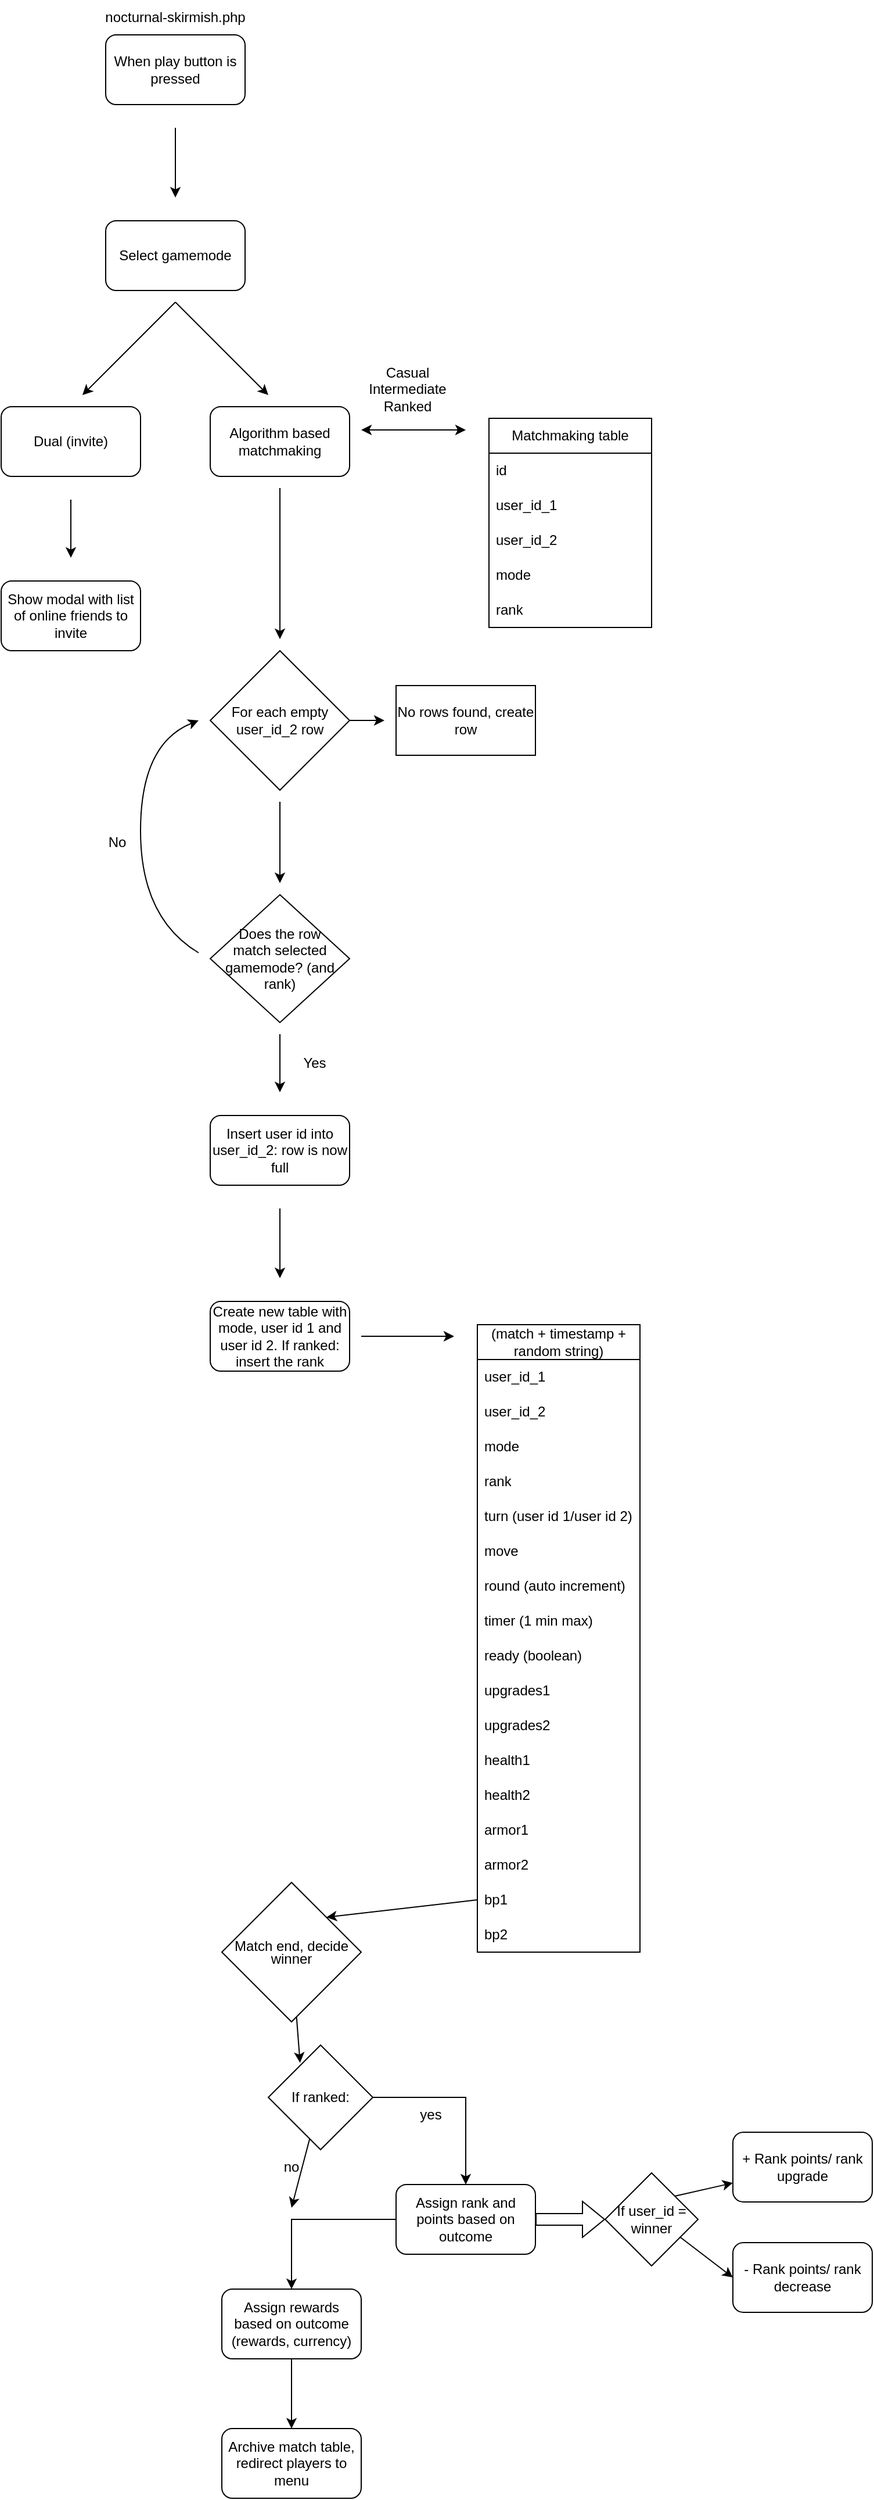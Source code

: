 <mxfile version="26.0.4">
  <diagram name="Page-1" id="myqILL3eeMkwEd0w7rBm">
    <mxGraphModel dx="724" dy="385" grid="1" gridSize="10" guides="1" tooltips="1" connect="1" arrows="1" fold="1" page="1" pageScale="1" pageWidth="850" pageHeight="1100" math="0" shadow="0">
      <root>
        <mxCell id="0" />
        <mxCell id="1" parent="0" />
        <mxCell id="EI8C_f2i3DZrhKItlqoA-1" value="When play button is pressed" style="rounded=1;whiteSpace=wrap;html=1;" vertex="1" parent="1">
          <mxGeometry x="360" y="270" width="120" height="60" as="geometry" />
        </mxCell>
        <mxCell id="EI8C_f2i3DZrhKItlqoA-2" value="nocturnal-skirmish.php" style="text;html=1;align=center;verticalAlign=middle;whiteSpace=wrap;rounded=0;" vertex="1" parent="1">
          <mxGeometry x="345" y="240" width="150" height="30" as="geometry" />
        </mxCell>
        <mxCell id="EI8C_f2i3DZrhKItlqoA-3" value="" style="endArrow=classic;html=1;rounded=0;" edge="1" parent="1">
          <mxGeometry width="50" height="50" relative="1" as="geometry">
            <mxPoint x="420" y="350" as="sourcePoint" />
            <mxPoint x="420" y="410" as="targetPoint" />
          </mxGeometry>
        </mxCell>
        <mxCell id="EI8C_f2i3DZrhKItlqoA-4" value="Select gamemode" style="rounded=1;whiteSpace=wrap;html=1;" vertex="1" parent="1">
          <mxGeometry x="360" y="430" width="120" height="60" as="geometry" />
        </mxCell>
        <mxCell id="EI8C_f2i3DZrhKItlqoA-5" value="" style="endArrow=classic;html=1;rounded=0;" edge="1" parent="1">
          <mxGeometry width="50" height="50" relative="1" as="geometry">
            <mxPoint x="420" y="500" as="sourcePoint" />
            <mxPoint x="500" y="580" as="targetPoint" />
          </mxGeometry>
        </mxCell>
        <mxCell id="EI8C_f2i3DZrhKItlqoA-6" value="" style="endArrow=classic;html=1;rounded=0;" edge="1" parent="1">
          <mxGeometry width="50" height="50" relative="1" as="geometry">
            <mxPoint x="420" y="500" as="sourcePoint" />
            <mxPoint x="340" y="580" as="targetPoint" />
          </mxGeometry>
        </mxCell>
        <mxCell id="EI8C_f2i3DZrhKItlqoA-7" value="Dual (invite)" style="rounded=1;whiteSpace=wrap;html=1;" vertex="1" parent="1">
          <mxGeometry x="270" y="590" width="120" height="60" as="geometry" />
        </mxCell>
        <mxCell id="EI8C_f2i3DZrhKItlqoA-8" value="Algorithm based matchmaking" style="rounded=1;whiteSpace=wrap;html=1;" vertex="1" parent="1">
          <mxGeometry x="450" y="590" width="120" height="60" as="geometry" />
        </mxCell>
        <mxCell id="EI8C_f2i3DZrhKItlqoA-18" value="Matchmaking table" style="swimlane;fontStyle=0;childLayout=stackLayout;horizontal=1;startSize=30;horizontalStack=0;resizeParent=1;resizeParentMax=0;resizeLast=0;collapsible=1;marginBottom=0;whiteSpace=wrap;html=1;" vertex="1" parent="1">
          <mxGeometry x="690" y="600" width="140" height="180" as="geometry" />
        </mxCell>
        <mxCell id="EI8C_f2i3DZrhKItlqoA-19" value="id" style="text;strokeColor=none;fillColor=none;align=left;verticalAlign=middle;spacingLeft=4;spacingRight=4;overflow=hidden;points=[[0,0.5],[1,0.5]];portConstraint=eastwest;rotatable=0;whiteSpace=wrap;html=1;" vertex="1" parent="EI8C_f2i3DZrhKItlqoA-18">
          <mxGeometry y="30" width="140" height="30" as="geometry" />
        </mxCell>
        <mxCell id="EI8C_f2i3DZrhKItlqoA-20" value="user_id_1" style="text;strokeColor=none;fillColor=none;align=left;verticalAlign=middle;spacingLeft=4;spacingRight=4;overflow=hidden;points=[[0,0.5],[1,0.5]];portConstraint=eastwest;rotatable=0;whiteSpace=wrap;html=1;" vertex="1" parent="EI8C_f2i3DZrhKItlqoA-18">
          <mxGeometry y="60" width="140" height="30" as="geometry" />
        </mxCell>
        <mxCell id="EI8C_f2i3DZrhKItlqoA-21" value="user_id_2" style="text;strokeColor=none;fillColor=none;align=left;verticalAlign=middle;spacingLeft=4;spacingRight=4;overflow=hidden;points=[[0,0.5],[1,0.5]];portConstraint=eastwest;rotatable=0;whiteSpace=wrap;html=1;" vertex="1" parent="EI8C_f2i3DZrhKItlqoA-18">
          <mxGeometry y="90" width="140" height="30" as="geometry" />
        </mxCell>
        <mxCell id="EI8C_f2i3DZrhKItlqoA-23" value="mode" style="text;strokeColor=none;fillColor=none;align=left;verticalAlign=middle;spacingLeft=4;spacingRight=4;overflow=hidden;points=[[0,0.5],[1,0.5]];portConstraint=eastwest;rotatable=0;whiteSpace=wrap;html=1;" vertex="1" parent="EI8C_f2i3DZrhKItlqoA-18">
          <mxGeometry y="120" width="140" height="30" as="geometry" />
        </mxCell>
        <mxCell id="EI8C_f2i3DZrhKItlqoA-22" value="rank" style="text;strokeColor=none;fillColor=none;align=left;verticalAlign=middle;spacingLeft=4;spacingRight=4;overflow=hidden;points=[[0,0.5],[1,0.5]];portConstraint=eastwest;rotatable=0;whiteSpace=wrap;html=1;" vertex="1" parent="EI8C_f2i3DZrhKItlqoA-18">
          <mxGeometry y="150" width="140" height="30" as="geometry" />
        </mxCell>
        <mxCell id="EI8C_f2i3DZrhKItlqoA-24" value="" style="endArrow=classic;startArrow=classic;html=1;rounded=0;" edge="1" parent="1">
          <mxGeometry width="50" height="50" relative="1" as="geometry">
            <mxPoint x="580" y="610" as="sourcePoint" />
            <mxPoint x="670" y="610" as="targetPoint" />
          </mxGeometry>
        </mxCell>
        <mxCell id="EI8C_f2i3DZrhKItlqoA-25" value="&lt;div&gt;Casual&lt;/div&gt;&lt;div&gt;Intermediate&lt;/div&gt;&lt;div&gt;Ranked&lt;br&gt;&lt;/div&gt;" style="text;html=1;align=center;verticalAlign=middle;whiteSpace=wrap;rounded=0;" vertex="1" parent="1">
          <mxGeometry x="590" y="560" width="60" height="30" as="geometry" />
        </mxCell>
        <mxCell id="EI8C_f2i3DZrhKItlqoA-26" value="" style="endArrow=classic;html=1;rounded=0;" edge="1" parent="1">
          <mxGeometry width="50" height="50" relative="1" as="geometry">
            <mxPoint x="510" y="660" as="sourcePoint" />
            <mxPoint x="510" y="790" as="targetPoint" />
          </mxGeometry>
        </mxCell>
        <mxCell id="EI8C_f2i3DZrhKItlqoA-42" value="" style="edgeStyle=orthogonalEdgeStyle;rounded=0;orthogonalLoop=1;jettySize=auto;html=1;" edge="1" parent="1" source="EI8C_f2i3DZrhKItlqoA-27">
          <mxGeometry relative="1" as="geometry">
            <mxPoint x="600" y="860" as="targetPoint" />
          </mxGeometry>
        </mxCell>
        <mxCell id="EI8C_f2i3DZrhKItlqoA-27" value="For each empty user_id_2 row" style="rhombus;whiteSpace=wrap;html=1;" vertex="1" parent="1">
          <mxGeometry x="450" y="800" width="120" height="120" as="geometry" />
        </mxCell>
        <mxCell id="EI8C_f2i3DZrhKItlqoA-28" value="" style="endArrow=classic;html=1;rounded=0;" edge="1" parent="1">
          <mxGeometry width="50" height="50" relative="1" as="geometry">
            <mxPoint x="510" y="930" as="sourcePoint" />
            <mxPoint x="510" y="1000" as="targetPoint" />
          </mxGeometry>
        </mxCell>
        <mxCell id="EI8C_f2i3DZrhKItlqoA-31" value="&lt;div&gt;Does the row&lt;/div&gt;&lt;div&gt;match selected gamemode? (and rank)&lt;br&gt;&lt;/div&gt;" style="rhombus;whiteSpace=wrap;html=1;" vertex="1" parent="1">
          <mxGeometry x="450" y="1010" width="120" height="110" as="geometry" />
        </mxCell>
        <mxCell id="EI8C_f2i3DZrhKItlqoA-35" value="No" style="text;html=1;align=center;verticalAlign=middle;whiteSpace=wrap;rounded=0;" vertex="1" parent="1">
          <mxGeometry x="340" y="950" width="60" height="30" as="geometry" />
        </mxCell>
        <mxCell id="EI8C_f2i3DZrhKItlqoA-37" value="" style="endArrow=classic;html=1;rounded=0;" edge="1" parent="1">
          <mxGeometry width="50" height="50" relative="1" as="geometry">
            <mxPoint x="510" y="1130" as="sourcePoint" />
            <mxPoint x="510" y="1180" as="targetPoint" />
          </mxGeometry>
        </mxCell>
        <mxCell id="EI8C_f2i3DZrhKItlqoA-38" value="Insert user id into user_id_2: row is now full" style="rounded=1;whiteSpace=wrap;html=1;" vertex="1" parent="1">
          <mxGeometry x="450" y="1200" width="120" height="60" as="geometry" />
        </mxCell>
        <mxCell id="EI8C_f2i3DZrhKItlqoA-39" value="Yes" style="text;html=1;align=center;verticalAlign=middle;whiteSpace=wrap;rounded=0;" vertex="1" parent="1">
          <mxGeometry x="510" y="1140" width="60" height="30" as="geometry" />
        </mxCell>
        <mxCell id="EI8C_f2i3DZrhKItlqoA-40" value="" style="curved=1;endArrow=classic;html=1;rounded=0;" edge="1" parent="1">
          <mxGeometry width="50" height="50" relative="1" as="geometry">
            <mxPoint x="440" y="1060" as="sourcePoint" />
            <mxPoint x="440" y="860" as="targetPoint" />
            <Array as="points">
              <mxPoint x="390" y="1030" />
              <mxPoint x="390" y="880" />
            </Array>
          </mxGeometry>
        </mxCell>
        <mxCell id="EI8C_f2i3DZrhKItlqoA-43" value="No rows found, create row" style="rounded=0;whiteSpace=wrap;html=1;" vertex="1" parent="1">
          <mxGeometry x="610" y="830" width="120" height="60" as="geometry" />
        </mxCell>
        <mxCell id="EI8C_f2i3DZrhKItlqoA-44" value="" style="endArrow=classic;html=1;rounded=0;" edge="1" parent="1">
          <mxGeometry width="50" height="50" relative="1" as="geometry">
            <mxPoint x="510" y="1280" as="sourcePoint" />
            <mxPoint x="510" y="1340" as="targetPoint" />
          </mxGeometry>
        </mxCell>
        <mxCell id="EI8C_f2i3DZrhKItlqoA-45" value="Create new table with mode, user id 1 and user id 2. If ranked: insert the rank" style="rounded=1;whiteSpace=wrap;html=1;" vertex="1" parent="1">
          <mxGeometry x="450" y="1360" width="120" height="60" as="geometry" />
        </mxCell>
        <mxCell id="EI8C_f2i3DZrhKItlqoA-46" value="" style="endArrow=classic;html=1;rounded=0;" edge="1" parent="1">
          <mxGeometry width="50" height="50" relative="1" as="geometry">
            <mxPoint x="580" y="1390" as="sourcePoint" />
            <mxPoint x="660" y="1390" as="targetPoint" />
          </mxGeometry>
        </mxCell>
        <mxCell id="EI8C_f2i3DZrhKItlqoA-47" value="(match + timestamp + random string)" style="swimlane;fontStyle=0;childLayout=stackLayout;horizontal=1;startSize=30;horizontalStack=0;resizeParent=1;resizeParentMax=0;resizeLast=0;collapsible=1;marginBottom=0;whiteSpace=wrap;html=1;" vertex="1" parent="1">
          <mxGeometry x="680" y="1380" width="140" height="540" as="geometry" />
        </mxCell>
        <mxCell id="EI8C_f2i3DZrhKItlqoA-48" value="user_id_1" style="text;strokeColor=none;fillColor=none;align=left;verticalAlign=middle;spacingLeft=4;spacingRight=4;overflow=hidden;points=[[0,0.5],[1,0.5]];portConstraint=eastwest;rotatable=0;whiteSpace=wrap;html=1;" vertex="1" parent="EI8C_f2i3DZrhKItlqoA-47">
          <mxGeometry y="30" width="140" height="30" as="geometry" />
        </mxCell>
        <mxCell id="EI8C_f2i3DZrhKItlqoA-49" value="user_id_2" style="text;strokeColor=none;fillColor=none;align=left;verticalAlign=middle;spacingLeft=4;spacingRight=4;overflow=hidden;points=[[0,0.5],[1,0.5]];portConstraint=eastwest;rotatable=0;whiteSpace=wrap;html=1;" vertex="1" parent="EI8C_f2i3DZrhKItlqoA-47">
          <mxGeometry y="60" width="140" height="30" as="geometry" />
        </mxCell>
        <mxCell id="EI8C_f2i3DZrhKItlqoA-50" value="mode" style="text;strokeColor=none;fillColor=none;align=left;verticalAlign=middle;spacingLeft=4;spacingRight=4;overflow=hidden;points=[[0,0.5],[1,0.5]];portConstraint=eastwest;rotatable=0;whiteSpace=wrap;html=1;" vertex="1" parent="EI8C_f2i3DZrhKItlqoA-47">
          <mxGeometry y="90" width="140" height="30" as="geometry" />
        </mxCell>
        <mxCell id="EI8C_f2i3DZrhKItlqoA-51" value="rank" style="text;strokeColor=none;fillColor=none;align=left;verticalAlign=middle;spacingLeft=4;spacingRight=4;overflow=hidden;points=[[0,0.5],[1,0.5]];portConstraint=eastwest;rotatable=0;whiteSpace=wrap;html=1;" vertex="1" parent="EI8C_f2i3DZrhKItlqoA-47">
          <mxGeometry y="120" width="140" height="30" as="geometry" />
        </mxCell>
        <mxCell id="EI8C_f2i3DZrhKItlqoA-52" value="turn (user id 1/user id 2)" style="text;strokeColor=none;fillColor=none;align=left;verticalAlign=middle;spacingLeft=4;spacingRight=4;overflow=hidden;points=[[0,0.5],[1,0.5]];portConstraint=eastwest;rotatable=0;whiteSpace=wrap;html=1;" vertex="1" parent="EI8C_f2i3DZrhKItlqoA-47">
          <mxGeometry y="150" width="140" height="30" as="geometry" />
        </mxCell>
        <mxCell id="EI8C_f2i3DZrhKItlqoA-53" value="move" style="text;strokeColor=none;fillColor=none;align=left;verticalAlign=middle;spacingLeft=4;spacingRight=4;overflow=hidden;points=[[0,0.5],[1,0.5]];portConstraint=eastwest;rotatable=0;whiteSpace=wrap;html=1;" vertex="1" parent="EI8C_f2i3DZrhKItlqoA-47">
          <mxGeometry y="180" width="140" height="30" as="geometry" />
        </mxCell>
        <mxCell id="EI8C_f2i3DZrhKItlqoA-54" value="round (auto increment)" style="text;strokeColor=none;fillColor=none;align=left;verticalAlign=middle;spacingLeft=4;spacingRight=4;overflow=hidden;points=[[0,0.5],[1,0.5]];portConstraint=eastwest;rotatable=0;whiteSpace=wrap;html=1;" vertex="1" parent="EI8C_f2i3DZrhKItlqoA-47">
          <mxGeometry y="210" width="140" height="30" as="geometry" />
        </mxCell>
        <mxCell id="EI8C_f2i3DZrhKItlqoA-55" value="timer (1 min max)" style="text;strokeColor=none;fillColor=none;align=left;verticalAlign=middle;spacingLeft=4;spacingRight=4;overflow=hidden;points=[[0,0.5],[1,0.5]];portConstraint=eastwest;rotatable=0;whiteSpace=wrap;html=1;" vertex="1" parent="EI8C_f2i3DZrhKItlqoA-47">
          <mxGeometry y="240" width="140" height="30" as="geometry" />
        </mxCell>
        <mxCell id="EI8C_f2i3DZrhKItlqoA-56" value="ready (boolean)" style="text;strokeColor=none;fillColor=none;align=left;verticalAlign=middle;spacingLeft=4;spacingRight=4;overflow=hidden;points=[[0,0.5],[1,0.5]];portConstraint=eastwest;rotatable=0;whiteSpace=wrap;html=1;" vertex="1" parent="EI8C_f2i3DZrhKItlqoA-47">
          <mxGeometry y="270" width="140" height="30" as="geometry" />
        </mxCell>
        <mxCell id="EI8C_f2i3DZrhKItlqoA-57" value="upgrades1" style="text;strokeColor=none;fillColor=none;align=left;verticalAlign=middle;spacingLeft=4;spacingRight=4;overflow=hidden;points=[[0,0.5],[1,0.5]];portConstraint=eastwest;rotatable=0;whiteSpace=wrap;html=1;" vertex="1" parent="EI8C_f2i3DZrhKItlqoA-47">
          <mxGeometry y="300" width="140" height="30" as="geometry" />
        </mxCell>
        <mxCell id="EI8C_f2i3DZrhKItlqoA-58" value="upgrades2" style="text;strokeColor=none;fillColor=none;align=left;verticalAlign=middle;spacingLeft=4;spacingRight=4;overflow=hidden;points=[[0,0.5],[1,0.5]];portConstraint=eastwest;rotatable=0;whiteSpace=wrap;html=1;" vertex="1" parent="EI8C_f2i3DZrhKItlqoA-47">
          <mxGeometry y="330" width="140" height="30" as="geometry" />
        </mxCell>
        <mxCell id="EI8C_f2i3DZrhKItlqoA-62" value="health1" style="text;strokeColor=none;fillColor=none;align=left;verticalAlign=middle;spacingLeft=4;spacingRight=4;overflow=hidden;points=[[0,0.5],[1,0.5]];portConstraint=eastwest;rotatable=0;whiteSpace=wrap;html=1;" vertex="1" parent="EI8C_f2i3DZrhKItlqoA-47">
          <mxGeometry y="360" width="140" height="30" as="geometry" />
        </mxCell>
        <mxCell id="EI8C_f2i3DZrhKItlqoA-63" value="health2" style="text;strokeColor=none;fillColor=none;align=left;verticalAlign=middle;spacingLeft=4;spacingRight=4;overflow=hidden;points=[[0,0.5],[1,0.5]];portConstraint=eastwest;rotatable=0;whiteSpace=wrap;html=1;" vertex="1" parent="EI8C_f2i3DZrhKItlqoA-47">
          <mxGeometry y="390" width="140" height="30" as="geometry" />
        </mxCell>
        <mxCell id="EI8C_f2i3DZrhKItlqoA-64" value="armor1" style="text;strokeColor=none;fillColor=none;align=left;verticalAlign=middle;spacingLeft=4;spacingRight=4;overflow=hidden;points=[[0,0.5],[1,0.5]];portConstraint=eastwest;rotatable=0;whiteSpace=wrap;html=1;" vertex="1" parent="EI8C_f2i3DZrhKItlqoA-47">
          <mxGeometry y="420" width="140" height="30" as="geometry" />
        </mxCell>
        <mxCell id="EI8C_f2i3DZrhKItlqoA-65" value="armor2" style="text;strokeColor=none;fillColor=none;align=left;verticalAlign=middle;spacingLeft=4;spacingRight=4;overflow=hidden;points=[[0,0.5],[1,0.5]];portConstraint=eastwest;rotatable=0;whiteSpace=wrap;html=1;" vertex="1" parent="EI8C_f2i3DZrhKItlqoA-47">
          <mxGeometry y="450" width="140" height="30" as="geometry" />
        </mxCell>
        <mxCell id="EI8C_f2i3DZrhKItlqoA-66" value="bp1" style="text;strokeColor=none;fillColor=none;align=left;verticalAlign=middle;spacingLeft=4;spacingRight=4;overflow=hidden;points=[[0,0.5],[1,0.5]];portConstraint=eastwest;rotatable=0;whiteSpace=wrap;html=1;" vertex="1" parent="EI8C_f2i3DZrhKItlqoA-47">
          <mxGeometry y="480" width="140" height="30" as="geometry" />
        </mxCell>
        <mxCell id="EI8C_f2i3DZrhKItlqoA-67" value="bp2" style="text;strokeColor=none;fillColor=none;align=left;verticalAlign=middle;spacingLeft=4;spacingRight=4;overflow=hidden;points=[[0,0.5],[1,0.5]];portConstraint=eastwest;rotatable=0;whiteSpace=wrap;html=1;" vertex="1" parent="EI8C_f2i3DZrhKItlqoA-47">
          <mxGeometry y="510" width="140" height="30" as="geometry" />
        </mxCell>
        <mxCell id="EI8C_f2i3DZrhKItlqoA-59" value="" style="endArrow=classic;html=1;rounded=0;" edge="1" parent="1">
          <mxGeometry width="50" height="50" relative="1" as="geometry">
            <mxPoint x="330" y="670" as="sourcePoint" />
            <mxPoint x="330" y="720" as="targetPoint" />
          </mxGeometry>
        </mxCell>
        <mxCell id="EI8C_f2i3DZrhKItlqoA-60" value="Show modal with list of online friends to invite" style="rounded=1;whiteSpace=wrap;html=1;" vertex="1" parent="1">
          <mxGeometry x="270" y="740" width="120" height="60" as="geometry" />
        </mxCell>
        <mxCell id="EI8C_f2i3DZrhKItlqoA-83" value="" style="edgeStyle=orthogonalEdgeStyle;rounded=0;orthogonalLoop=1;jettySize=auto;html=1;entryX=0.5;entryY=0;entryDx=0;entryDy=0;" edge="1" parent="1" source="EI8C_f2i3DZrhKItlqoA-68" target="EI8C_f2i3DZrhKItlqoA-96">
          <mxGeometry relative="1" as="geometry" />
        </mxCell>
        <mxCell id="EI8C_f2i3DZrhKItlqoA-68" value="Assign rank and points based on outcome" style="rounded=1;whiteSpace=wrap;html=1;" vertex="1" parent="1">
          <mxGeometry x="610" y="2120" width="120" height="60" as="geometry" />
        </mxCell>
        <mxCell id="EI8C_f2i3DZrhKItlqoA-69" value="" style="endArrow=classic;html=1;rounded=0;entryX=1;entryY=0;entryDx=0;entryDy=0;exitX=0;exitY=0.5;exitDx=0;exitDy=0;" edge="1" parent="1" source="EI8C_f2i3DZrhKItlqoA-66" target="EI8C_f2i3DZrhKItlqoA-70">
          <mxGeometry width="50" height="50" relative="1" as="geometry">
            <mxPoint x="667.32" y="1890.72" as="sourcePoint" />
            <mxPoint x="590" y="1920.0" as="targetPoint" />
          </mxGeometry>
        </mxCell>
        <mxCell id="EI8C_f2i3DZrhKItlqoA-70" value="&lt;div style=&quot;line-height: 90%;&quot; align=&quot;center&quot;&gt;Match end, decide winner&lt;br&gt;&lt;/div&gt;" style="rhombus;whiteSpace=wrap;html=1;align=center;" vertex="1" parent="1">
          <mxGeometry x="460" y="1860" width="120" height="120" as="geometry" />
        </mxCell>
        <mxCell id="EI8C_f2i3DZrhKItlqoA-71" value="" style="endArrow=classic;html=1;rounded=0;entryX=0.5;entryY=0;entryDx=0;entryDy=0;exitX=1;exitY=0.5;exitDx=0;exitDy=0;" edge="1" parent="1" source="EI8C_f2i3DZrhKItlqoA-84" target="EI8C_f2i3DZrhKItlqoA-68">
          <mxGeometry width="50" height="50" relative="1" as="geometry">
            <mxPoint x="530" y="2040" as="sourcePoint" />
            <mxPoint x="580" y="1990" as="targetPoint" />
            <Array as="points">
              <mxPoint x="670" y="2045" />
            </Array>
          </mxGeometry>
        </mxCell>
        <mxCell id="EI8C_f2i3DZrhKItlqoA-75" value="If user_id = winner" style="rhombus;whiteSpace=wrap;html=1;" vertex="1" parent="1">
          <mxGeometry x="790" y="2110" width="80" height="80" as="geometry" />
        </mxCell>
        <mxCell id="EI8C_f2i3DZrhKItlqoA-76" value="" style="endArrow=classic;html=1;rounded=0;exitX=1;exitY=0;exitDx=0;exitDy=0;" edge="1" parent="1" source="EI8C_f2i3DZrhKItlqoA-75" target="EI8C_f2i3DZrhKItlqoA-77">
          <mxGeometry width="50" height="50" relative="1" as="geometry">
            <mxPoint x="700" y="2020" as="sourcePoint" />
            <mxPoint x="730" y="2000" as="targetPoint" />
          </mxGeometry>
        </mxCell>
        <mxCell id="EI8C_f2i3DZrhKItlqoA-77" value="+ Rank points/ rank upgrade" style="rounded=1;whiteSpace=wrap;html=1;" vertex="1" parent="1">
          <mxGeometry x="900.0" y="2075" width="120" height="60" as="geometry" />
        </mxCell>
        <mxCell id="EI8C_f2i3DZrhKItlqoA-79" value="" style="endArrow=classic;html=1;rounded=0;exitX=0.803;exitY=0.688;exitDx=0;exitDy=0;exitPerimeter=0;entryX=0;entryY=0.5;entryDx=0;entryDy=0;" edge="1" parent="1" source="EI8C_f2i3DZrhKItlqoA-75" target="EI8C_f2i3DZrhKItlqoA-81">
          <mxGeometry width="50" height="50" relative="1" as="geometry">
            <mxPoint x="710" y="2030" as="sourcePoint" />
            <mxPoint x="730" y="2070" as="targetPoint" />
            <Array as="points" />
          </mxGeometry>
        </mxCell>
        <mxCell id="EI8C_f2i3DZrhKItlqoA-81" value="- Rank points/ rank decrease" style="rounded=1;whiteSpace=wrap;html=1;" vertex="1" parent="1">
          <mxGeometry x="900.0" y="2170" width="120" height="60" as="geometry" />
        </mxCell>
        <mxCell id="EI8C_f2i3DZrhKItlqoA-82" value="Archive match table, redirect players to menu" style="whiteSpace=wrap;html=1;rounded=1;" vertex="1" parent="1">
          <mxGeometry x="460" y="2330" width="120" height="60" as="geometry" />
        </mxCell>
        <mxCell id="EI8C_f2i3DZrhKItlqoA-86" value="" style="endArrow=classic;html=1;rounded=0;entryX=0.304;entryY=0.169;entryDx=0;entryDy=0;entryPerimeter=0;" edge="1" parent="1" source="EI8C_f2i3DZrhKItlqoA-70" target="EI8C_f2i3DZrhKItlqoA-84">
          <mxGeometry width="50" height="50" relative="1" as="geometry">
            <mxPoint x="539" y="1961" as="sourcePoint" />
            <mxPoint x="600" y="2090" as="targetPoint" />
          </mxGeometry>
        </mxCell>
        <mxCell id="EI8C_f2i3DZrhKItlqoA-84" value="If ranked:" style="rhombus;whiteSpace=wrap;html=1;" vertex="1" parent="1">
          <mxGeometry x="500" y="2000" width="90" height="90" as="geometry" />
        </mxCell>
        <mxCell id="EI8C_f2i3DZrhKItlqoA-87" value="yes" style="text;html=1;align=center;verticalAlign=middle;whiteSpace=wrap;rounded=0;" vertex="1" parent="1">
          <mxGeometry x="610" y="2045" width="60" height="30" as="geometry" />
        </mxCell>
        <mxCell id="EI8C_f2i3DZrhKItlqoA-92" value="" style="endArrow=classic;html=1;rounded=0;" edge="1" parent="1" source="EI8C_f2i3DZrhKItlqoA-84">
          <mxGeometry width="50" height="50" relative="1" as="geometry">
            <mxPoint x="650" y="2040" as="sourcePoint" />
            <mxPoint x="520" y="2140" as="targetPoint" />
          </mxGeometry>
        </mxCell>
        <mxCell id="EI8C_f2i3DZrhKItlqoA-93" value="&lt;div&gt;no&lt;/div&gt;" style="text;html=1;align=center;verticalAlign=middle;whiteSpace=wrap;rounded=0;" vertex="1" parent="1">
          <mxGeometry x="490" y="2090" width="60" height="30" as="geometry" />
        </mxCell>
        <mxCell id="EI8C_f2i3DZrhKItlqoA-94" value="" style="shape=flexArrow;endArrow=classic;html=1;rounded=0;entryX=0;entryY=0.5;entryDx=0;entryDy=0;exitX=1;exitY=0.5;exitDx=0;exitDy=0;" edge="1" parent="1" source="EI8C_f2i3DZrhKItlqoA-68" target="EI8C_f2i3DZrhKItlqoA-75">
          <mxGeometry width="50" height="50" relative="1" as="geometry">
            <mxPoint x="580" y="2230" as="sourcePoint" />
            <mxPoint x="630" y="2180" as="targetPoint" />
          </mxGeometry>
        </mxCell>
        <mxCell id="EI8C_f2i3DZrhKItlqoA-96" value="Assign rewards based on outcome (rewards, currency)" style="rounded=1;whiteSpace=wrap;html=1;" vertex="1" parent="1">
          <mxGeometry x="460" y="2210" width="120" height="60" as="geometry" />
        </mxCell>
        <mxCell id="EI8C_f2i3DZrhKItlqoA-97" value="" style="endArrow=classic;html=1;rounded=0;exitX=0.5;exitY=1;exitDx=0;exitDy=0;" edge="1" parent="1" source="EI8C_f2i3DZrhKItlqoA-96" target="EI8C_f2i3DZrhKItlqoA-82">
          <mxGeometry width="50" height="50" relative="1" as="geometry">
            <mxPoint x="610" y="2300" as="sourcePoint" />
            <mxPoint x="660" y="2250" as="targetPoint" />
          </mxGeometry>
        </mxCell>
      </root>
    </mxGraphModel>
  </diagram>
</mxfile>
